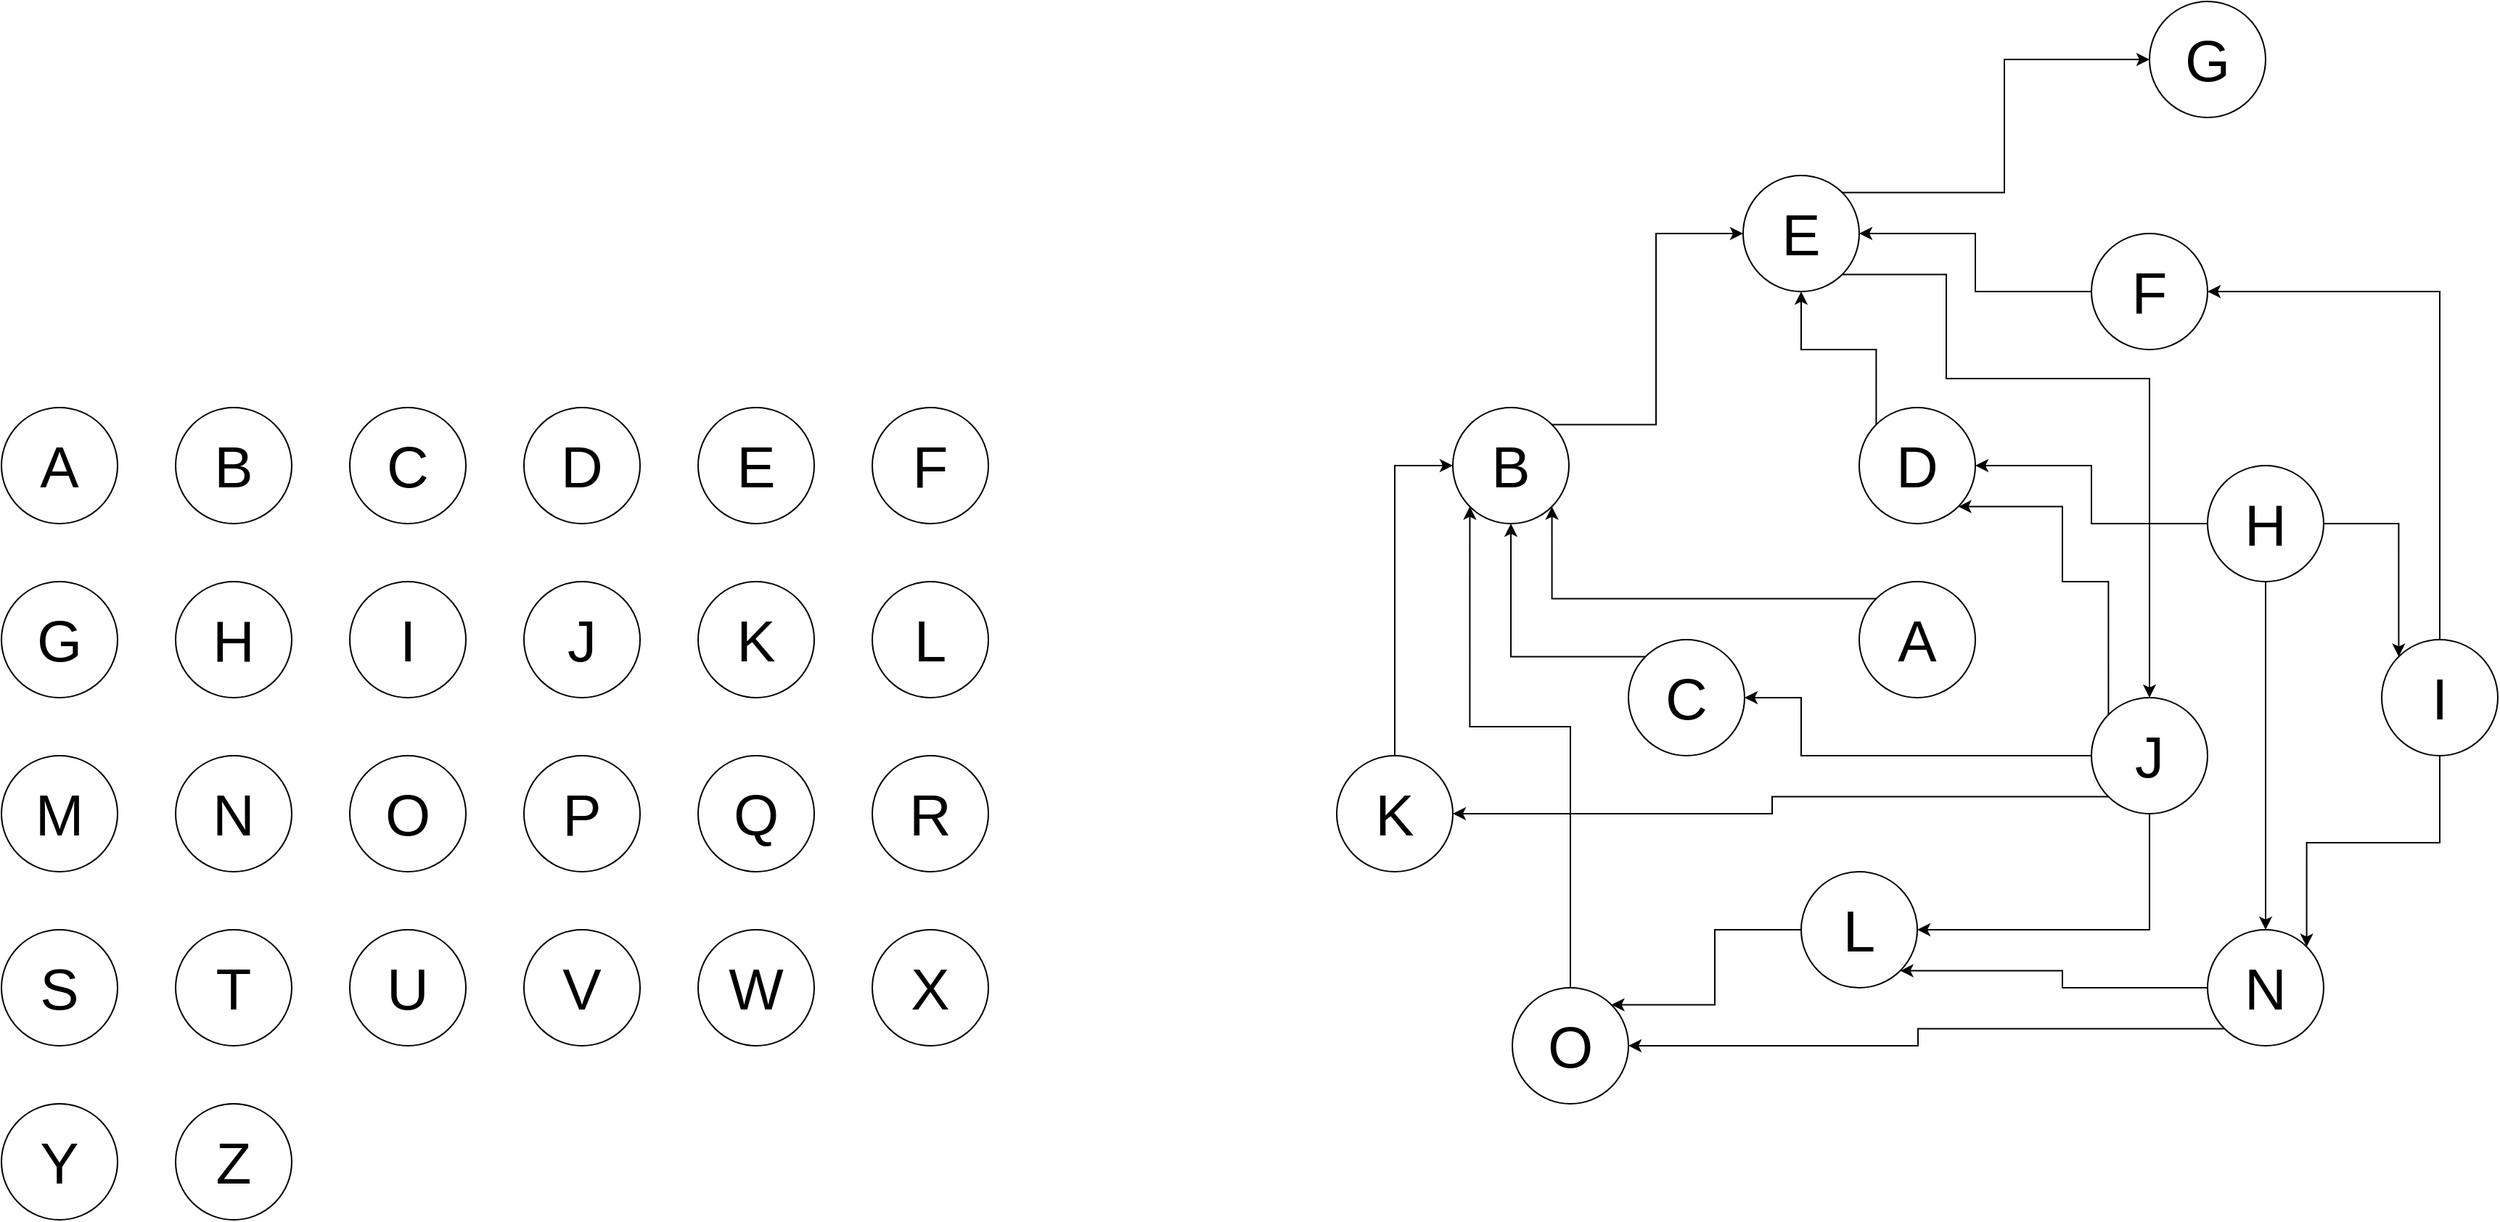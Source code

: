 <mxfile version="20.7.4" type="github">
  <diagram id="csO9OgjaxNzDDv-BIICV" name="Страница 1">
    <mxGraphModel dx="1363" dy="2095" grid="1" gridSize="10" guides="1" tooltips="1" connect="1" arrows="1" fold="1" page="1" pageScale="1" pageWidth="827" pageHeight="1169" math="0" shadow="0">
      <root>
        <mxCell id="0" />
        <mxCell id="1" parent="0" />
        <mxCell id="_6TrbKtkGLFvHV3Oh21O-1" value="&lt;font style=&quot;font-size: 40px;&quot;&gt;A&lt;/font&gt;" style="ellipse;whiteSpace=wrap;html=1;aspect=fixed;" vertex="1" parent="1">
          <mxGeometry x="120" y="80" width="80" height="80" as="geometry" />
        </mxCell>
        <mxCell id="_6TrbKtkGLFvHV3Oh21O-2" value="&lt;span style=&quot;font-size: 40px;&quot;&gt;B&lt;/span&gt;" style="ellipse;whiteSpace=wrap;html=1;aspect=fixed;" vertex="1" parent="1">
          <mxGeometry x="240" y="80" width="80" height="80" as="geometry" />
        </mxCell>
        <mxCell id="_6TrbKtkGLFvHV3Oh21O-3" value="&lt;font style=&quot;font-size: 40px;&quot;&gt;C&lt;/font&gt;" style="ellipse;whiteSpace=wrap;html=1;aspect=fixed;" vertex="1" parent="1">
          <mxGeometry x="360" y="80" width="80" height="80" as="geometry" />
        </mxCell>
        <mxCell id="_6TrbKtkGLFvHV3Oh21O-4" value="&lt;font style=&quot;font-size: 40px;&quot;&gt;D&lt;/font&gt;" style="ellipse;whiteSpace=wrap;html=1;aspect=fixed;" vertex="1" parent="1">
          <mxGeometry x="480" y="80" width="80" height="80" as="geometry" />
        </mxCell>
        <mxCell id="_6TrbKtkGLFvHV3Oh21O-5" value="&lt;font style=&quot;font-size: 40px;&quot;&gt;E&lt;/font&gt;" style="ellipse;whiteSpace=wrap;html=1;aspect=fixed;" vertex="1" parent="1">
          <mxGeometry x="600" y="80" width="80" height="80" as="geometry" />
        </mxCell>
        <mxCell id="_6TrbKtkGLFvHV3Oh21O-6" value="&lt;font style=&quot;font-size: 40px;&quot;&gt;F&lt;/font&gt;" style="ellipse;whiteSpace=wrap;html=1;aspect=fixed;" vertex="1" parent="1">
          <mxGeometry x="720" y="80" width="80" height="80" as="geometry" />
        </mxCell>
        <mxCell id="_6TrbKtkGLFvHV3Oh21O-7" value="&lt;font style=&quot;font-size: 40px;&quot;&gt;G&lt;/font&gt;" style="ellipse;whiteSpace=wrap;html=1;aspect=fixed;" vertex="1" parent="1">
          <mxGeometry x="120" y="200" width="80" height="80" as="geometry" />
        </mxCell>
        <mxCell id="_6TrbKtkGLFvHV3Oh21O-8" value="&lt;span style=&quot;font-size: 40px;&quot;&gt;H&lt;br&gt;&lt;/span&gt;" style="ellipse;whiteSpace=wrap;html=1;aspect=fixed;" vertex="1" parent="1">
          <mxGeometry x="240" y="200" width="80" height="80" as="geometry" />
        </mxCell>
        <mxCell id="_6TrbKtkGLFvHV3Oh21O-9" value="&lt;span style=&quot;font-size: 40px;&quot;&gt;I&lt;br&gt;&lt;/span&gt;" style="ellipse;whiteSpace=wrap;html=1;aspect=fixed;" vertex="1" parent="1">
          <mxGeometry x="360" y="200" width="80" height="80" as="geometry" />
        </mxCell>
        <mxCell id="_6TrbKtkGLFvHV3Oh21O-10" value="&lt;span style=&quot;font-size: 40px;&quot;&gt;J&lt;br&gt;&lt;/span&gt;" style="ellipse;whiteSpace=wrap;html=1;aspect=fixed;" vertex="1" parent="1">
          <mxGeometry x="480" y="200" width="80" height="80" as="geometry" />
        </mxCell>
        <mxCell id="_6TrbKtkGLFvHV3Oh21O-11" value="&lt;span style=&quot;font-size: 40px;&quot;&gt;K&lt;br&gt;&lt;/span&gt;" style="ellipse;whiteSpace=wrap;html=1;aspect=fixed;" vertex="1" parent="1">
          <mxGeometry x="600" y="200" width="80" height="80" as="geometry" />
        </mxCell>
        <mxCell id="_6TrbKtkGLFvHV3Oh21O-12" value="&lt;span style=&quot;font-size: 40px;&quot;&gt;L&lt;br&gt;&lt;/span&gt;" style="ellipse;whiteSpace=wrap;html=1;aspect=fixed;" vertex="1" parent="1">
          <mxGeometry x="720" y="200" width="80" height="80" as="geometry" />
        </mxCell>
        <mxCell id="_6TrbKtkGLFvHV3Oh21O-13" value="&lt;span style=&quot;font-size: 40px;&quot;&gt;M&lt;br&gt;&lt;/span&gt;" style="ellipse;whiteSpace=wrap;html=1;aspect=fixed;" vertex="1" parent="1">
          <mxGeometry x="120" y="320" width="80" height="80" as="geometry" />
        </mxCell>
        <mxCell id="_6TrbKtkGLFvHV3Oh21O-14" value="&lt;span style=&quot;font-size: 40px;&quot;&gt;N&lt;br&gt;&lt;/span&gt;" style="ellipse;whiteSpace=wrap;html=1;aspect=fixed;" vertex="1" parent="1">
          <mxGeometry x="240" y="320" width="80" height="80" as="geometry" />
        </mxCell>
        <mxCell id="_6TrbKtkGLFvHV3Oh21O-15" value="&lt;span style=&quot;font-size: 40px;&quot;&gt;O&lt;br&gt;&lt;/span&gt;" style="ellipse;whiteSpace=wrap;html=1;aspect=fixed;" vertex="1" parent="1">
          <mxGeometry x="360" y="320" width="80" height="80" as="geometry" />
        </mxCell>
        <mxCell id="_6TrbKtkGLFvHV3Oh21O-16" value="&lt;span style=&quot;font-size: 40px;&quot;&gt;P&lt;br&gt;&lt;/span&gt;" style="ellipse;whiteSpace=wrap;html=1;aspect=fixed;" vertex="1" parent="1">
          <mxGeometry x="480" y="320" width="80" height="80" as="geometry" />
        </mxCell>
        <mxCell id="_6TrbKtkGLFvHV3Oh21O-17" value="&lt;span style=&quot;font-size: 40px;&quot;&gt;Q&lt;br&gt;&lt;/span&gt;" style="ellipse;whiteSpace=wrap;html=1;aspect=fixed;" vertex="1" parent="1">
          <mxGeometry x="600" y="320" width="80" height="80" as="geometry" />
        </mxCell>
        <mxCell id="_6TrbKtkGLFvHV3Oh21O-18" value="&lt;span style=&quot;font-size: 40px;&quot;&gt;R&lt;br&gt;&lt;/span&gt;" style="ellipse;whiteSpace=wrap;html=1;aspect=fixed;" vertex="1" parent="1">
          <mxGeometry x="720" y="320" width="80" height="80" as="geometry" />
        </mxCell>
        <mxCell id="_6TrbKtkGLFvHV3Oh21O-19" value="&lt;span style=&quot;font-size: 40px;&quot;&gt;S&lt;br&gt;&lt;/span&gt;" style="ellipse;whiteSpace=wrap;html=1;aspect=fixed;" vertex="1" parent="1">
          <mxGeometry x="120" y="440" width="80" height="80" as="geometry" />
        </mxCell>
        <mxCell id="_6TrbKtkGLFvHV3Oh21O-20" value="&lt;span style=&quot;font-size: 40px;&quot;&gt;T&lt;br&gt;&lt;/span&gt;" style="ellipse;whiteSpace=wrap;html=1;aspect=fixed;" vertex="1" parent="1">
          <mxGeometry x="240" y="440" width="80" height="80" as="geometry" />
        </mxCell>
        <mxCell id="_6TrbKtkGLFvHV3Oh21O-21" value="&lt;span style=&quot;font-size: 40px;&quot;&gt;U&lt;br&gt;&lt;/span&gt;" style="ellipse;whiteSpace=wrap;html=1;aspect=fixed;" vertex="1" parent="1">
          <mxGeometry x="360" y="440" width="80" height="80" as="geometry" />
        </mxCell>
        <mxCell id="_6TrbKtkGLFvHV3Oh21O-22" value="&lt;span style=&quot;font-size: 40px;&quot;&gt;V&lt;br&gt;&lt;/span&gt;" style="ellipse;whiteSpace=wrap;html=1;aspect=fixed;" vertex="1" parent="1">
          <mxGeometry x="480" y="440" width="80" height="80" as="geometry" />
        </mxCell>
        <mxCell id="_6TrbKtkGLFvHV3Oh21O-23" value="&lt;span style=&quot;font-size: 40px;&quot;&gt;W&lt;br&gt;&lt;/span&gt;" style="ellipse;whiteSpace=wrap;html=1;aspect=fixed;" vertex="1" parent="1">
          <mxGeometry x="600" y="440" width="80" height="80" as="geometry" />
        </mxCell>
        <mxCell id="_6TrbKtkGLFvHV3Oh21O-24" value="&lt;span style=&quot;font-size: 40px;&quot;&gt;X&lt;br&gt;&lt;/span&gt;" style="ellipse;whiteSpace=wrap;html=1;aspect=fixed;" vertex="1" parent="1">
          <mxGeometry x="720" y="440" width="80" height="80" as="geometry" />
        </mxCell>
        <mxCell id="_6TrbKtkGLFvHV3Oh21O-25" value="&lt;span style=&quot;font-size: 40px;&quot;&gt;Y&lt;br&gt;&lt;/span&gt;" style="ellipse;whiteSpace=wrap;html=1;aspect=fixed;" vertex="1" parent="1">
          <mxGeometry x="120" y="560" width="80" height="80" as="geometry" />
        </mxCell>
        <mxCell id="_6TrbKtkGLFvHV3Oh21O-26" value="&lt;span style=&quot;font-size: 40px;&quot;&gt;Z&lt;br&gt;&lt;/span&gt;" style="ellipse;whiteSpace=wrap;html=1;aspect=fixed;" vertex="1" parent="1">
          <mxGeometry x="240" y="560" width="80" height="80" as="geometry" />
        </mxCell>
        <mxCell id="_6TrbKtkGLFvHV3Oh21O-62" style="edgeStyle=orthogonalEdgeStyle;rounded=0;orthogonalLoop=1;jettySize=auto;html=1;exitX=0;exitY=0;exitDx=0;exitDy=0;entryX=1;entryY=1;entryDx=0;entryDy=0;fontSize=40;" edge="1" parent="1" source="_6TrbKtkGLFvHV3Oh21O-27" target="_6TrbKtkGLFvHV3Oh21O-28">
          <mxGeometry relative="1" as="geometry" />
        </mxCell>
        <mxCell id="_6TrbKtkGLFvHV3Oh21O-27" value="&lt;font style=&quot;font-size: 40px;&quot;&gt;A&lt;/font&gt;" style="ellipse;whiteSpace=wrap;html=1;aspect=fixed;" vertex="1" parent="1">
          <mxGeometry x="1400" y="200" width="80" height="80" as="geometry" />
        </mxCell>
        <mxCell id="_6TrbKtkGLFvHV3Oh21O-64" style="edgeStyle=orthogonalEdgeStyle;rounded=0;orthogonalLoop=1;jettySize=auto;html=1;exitX=1;exitY=0;exitDx=0;exitDy=0;entryX=0;entryY=0.5;entryDx=0;entryDy=0;fontSize=40;" edge="1" parent="1" source="_6TrbKtkGLFvHV3Oh21O-28" target="_6TrbKtkGLFvHV3Oh21O-31">
          <mxGeometry relative="1" as="geometry" />
        </mxCell>
        <mxCell id="_6TrbKtkGLFvHV3Oh21O-28" value="&lt;span style=&quot;font-size: 40px;&quot;&gt;B&lt;/span&gt;" style="ellipse;whiteSpace=wrap;html=1;aspect=fixed;" vertex="1" parent="1">
          <mxGeometry x="1120" y="80" width="80" height="80" as="geometry" />
        </mxCell>
        <mxCell id="_6TrbKtkGLFvHV3Oh21O-61" style="edgeStyle=orthogonalEdgeStyle;rounded=0;orthogonalLoop=1;jettySize=auto;html=1;exitX=0;exitY=0;exitDx=0;exitDy=0;entryX=0.5;entryY=1;entryDx=0;entryDy=0;fontSize=40;" edge="1" parent="1" source="_6TrbKtkGLFvHV3Oh21O-29" target="_6TrbKtkGLFvHV3Oh21O-28">
          <mxGeometry relative="1" as="geometry" />
        </mxCell>
        <mxCell id="_6TrbKtkGLFvHV3Oh21O-29" value="&lt;font style=&quot;font-size: 40px;&quot;&gt;C&lt;/font&gt;" style="ellipse;whiteSpace=wrap;html=1;aspect=fixed;" vertex="1" parent="1">
          <mxGeometry x="1241" y="240" width="80" height="80" as="geometry" />
        </mxCell>
        <mxCell id="_6TrbKtkGLFvHV3Oh21O-63" style="edgeStyle=orthogonalEdgeStyle;rounded=0;orthogonalLoop=1;jettySize=auto;html=1;exitX=0;exitY=0;exitDx=0;exitDy=0;entryX=0.5;entryY=1;entryDx=0;entryDy=0;fontSize=40;" edge="1" parent="1" source="_6TrbKtkGLFvHV3Oh21O-30" target="_6TrbKtkGLFvHV3Oh21O-31">
          <mxGeometry relative="1" as="geometry" />
        </mxCell>
        <mxCell id="_6TrbKtkGLFvHV3Oh21O-30" value="&lt;font style=&quot;font-size: 40px;&quot;&gt;D&lt;/font&gt;" style="ellipse;whiteSpace=wrap;html=1;aspect=fixed;" vertex="1" parent="1">
          <mxGeometry x="1400" y="80" width="80" height="80" as="geometry" />
        </mxCell>
        <mxCell id="_6TrbKtkGLFvHV3Oh21O-42" style="edgeStyle=orthogonalEdgeStyle;rounded=0;orthogonalLoop=1;jettySize=auto;html=1;exitX=1;exitY=0;exitDx=0;exitDy=0;entryX=0;entryY=0.5;entryDx=0;entryDy=0;fontSize=40;" edge="1" parent="1" source="_6TrbKtkGLFvHV3Oh21O-31" target="_6TrbKtkGLFvHV3Oh21O-33">
          <mxGeometry relative="1" as="geometry" />
        </mxCell>
        <mxCell id="_6TrbKtkGLFvHV3Oh21O-46" style="edgeStyle=orthogonalEdgeStyle;rounded=0;orthogonalLoop=1;jettySize=auto;html=1;exitX=1;exitY=1;exitDx=0;exitDy=0;entryX=0.5;entryY=0;entryDx=0;entryDy=0;fontSize=40;" edge="1" parent="1" source="_6TrbKtkGLFvHV3Oh21O-31" target="_6TrbKtkGLFvHV3Oh21O-36">
          <mxGeometry relative="1" as="geometry">
            <Array as="points">
              <mxPoint x="1460" y="-12" />
              <mxPoint x="1460" y="60" />
              <mxPoint x="1600" y="60" />
            </Array>
          </mxGeometry>
        </mxCell>
        <mxCell id="_6TrbKtkGLFvHV3Oh21O-31" value="&lt;font style=&quot;font-size: 40px;&quot;&gt;E&lt;/font&gt;" style="ellipse;whiteSpace=wrap;html=1;aspect=fixed;" vertex="1" parent="1">
          <mxGeometry x="1320" y="-80" width="80" height="80" as="geometry" />
        </mxCell>
        <mxCell id="_6TrbKtkGLFvHV3Oh21O-43" style="edgeStyle=orthogonalEdgeStyle;rounded=0;orthogonalLoop=1;jettySize=auto;html=1;exitX=0;exitY=0.5;exitDx=0;exitDy=0;entryX=1;entryY=0.5;entryDx=0;entryDy=0;fontSize=40;" edge="1" parent="1" source="_6TrbKtkGLFvHV3Oh21O-32" target="_6TrbKtkGLFvHV3Oh21O-31">
          <mxGeometry relative="1" as="geometry" />
        </mxCell>
        <mxCell id="_6TrbKtkGLFvHV3Oh21O-32" value="&lt;font style=&quot;font-size: 40px;&quot;&gt;F&lt;/font&gt;" style="ellipse;whiteSpace=wrap;html=1;aspect=fixed;" vertex="1" parent="1">
          <mxGeometry x="1560" y="-40" width="80" height="80" as="geometry" />
        </mxCell>
        <mxCell id="_6TrbKtkGLFvHV3Oh21O-33" value="&lt;font style=&quot;font-size: 40px;&quot;&gt;G&lt;/font&gt;" style="ellipse;whiteSpace=wrap;html=1;aspect=fixed;" vertex="1" parent="1">
          <mxGeometry x="1600" y="-200" width="80" height="80" as="geometry" />
        </mxCell>
        <mxCell id="_6TrbKtkGLFvHV3Oh21O-47" style="edgeStyle=orthogonalEdgeStyle;rounded=0;orthogonalLoop=1;jettySize=auto;html=1;exitX=1;exitY=0.5;exitDx=0;exitDy=0;entryX=0;entryY=0;entryDx=0;entryDy=0;fontSize=40;" edge="1" parent="1" source="_6TrbKtkGLFvHV3Oh21O-34" target="_6TrbKtkGLFvHV3Oh21O-35">
          <mxGeometry relative="1" as="geometry" />
        </mxCell>
        <mxCell id="_6TrbKtkGLFvHV3Oh21O-49" style="edgeStyle=orthogonalEdgeStyle;rounded=0;orthogonalLoop=1;jettySize=auto;html=1;exitX=0.5;exitY=1;exitDx=0;exitDy=0;entryX=0.5;entryY=0;entryDx=0;entryDy=0;fontSize=40;" edge="1" parent="1" source="_6TrbKtkGLFvHV3Oh21O-34" target="_6TrbKtkGLFvHV3Oh21O-39">
          <mxGeometry relative="1" as="geometry" />
        </mxCell>
        <mxCell id="_6TrbKtkGLFvHV3Oh21O-57" style="edgeStyle=orthogonalEdgeStyle;rounded=0;orthogonalLoop=1;jettySize=auto;html=1;exitX=0;exitY=0.5;exitDx=0;exitDy=0;entryX=1;entryY=0.5;entryDx=0;entryDy=0;fontSize=40;" edge="1" parent="1" source="_6TrbKtkGLFvHV3Oh21O-34" target="_6TrbKtkGLFvHV3Oh21O-30">
          <mxGeometry relative="1" as="geometry" />
        </mxCell>
        <mxCell id="_6TrbKtkGLFvHV3Oh21O-34" value="&lt;span style=&quot;font-size: 40px;&quot;&gt;H&lt;br&gt;&lt;/span&gt;" style="ellipse;whiteSpace=wrap;html=1;aspect=fixed;" vertex="1" parent="1">
          <mxGeometry x="1640" y="120" width="80" height="80" as="geometry" />
        </mxCell>
        <mxCell id="_6TrbKtkGLFvHV3Oh21O-44" style="edgeStyle=orthogonalEdgeStyle;rounded=0;orthogonalLoop=1;jettySize=auto;html=1;exitX=0.5;exitY=0;exitDx=0;exitDy=0;entryX=1;entryY=0.5;entryDx=0;entryDy=0;fontSize=40;" edge="1" parent="1" source="_6TrbKtkGLFvHV3Oh21O-35" target="_6TrbKtkGLFvHV3Oh21O-32">
          <mxGeometry relative="1" as="geometry" />
        </mxCell>
        <mxCell id="_6TrbKtkGLFvHV3Oh21O-48" style="edgeStyle=orthogonalEdgeStyle;rounded=0;orthogonalLoop=1;jettySize=auto;html=1;exitX=0.5;exitY=1;exitDx=0;exitDy=0;entryX=1;entryY=0;entryDx=0;entryDy=0;fontSize=40;" edge="1" parent="1" source="_6TrbKtkGLFvHV3Oh21O-35" target="_6TrbKtkGLFvHV3Oh21O-39">
          <mxGeometry relative="1" as="geometry" />
        </mxCell>
        <mxCell id="_6TrbKtkGLFvHV3Oh21O-35" value="&lt;span style=&quot;font-size: 40px;&quot;&gt;I&lt;br&gt;&lt;/span&gt;" style="ellipse;whiteSpace=wrap;html=1;aspect=fixed;" vertex="1" parent="1">
          <mxGeometry x="1760" y="240" width="80" height="80" as="geometry" />
        </mxCell>
        <mxCell id="_6TrbKtkGLFvHV3Oh21O-56" style="edgeStyle=orthogonalEdgeStyle;rounded=0;orthogonalLoop=1;jettySize=auto;html=1;exitX=0.5;exitY=1;exitDx=0;exitDy=0;entryX=1;entryY=0.5;entryDx=0;entryDy=0;fontSize=40;" edge="1" parent="1" source="_6TrbKtkGLFvHV3Oh21O-36" target="_6TrbKtkGLFvHV3Oh21O-38">
          <mxGeometry relative="1" as="geometry" />
        </mxCell>
        <mxCell id="_6TrbKtkGLFvHV3Oh21O-58" style="edgeStyle=orthogonalEdgeStyle;rounded=0;orthogonalLoop=1;jettySize=auto;html=1;exitX=0;exitY=0;exitDx=0;exitDy=0;entryX=1;entryY=1;entryDx=0;entryDy=0;fontSize=40;" edge="1" parent="1" source="_6TrbKtkGLFvHV3Oh21O-36" target="_6TrbKtkGLFvHV3Oh21O-30">
          <mxGeometry relative="1" as="geometry">
            <Array as="points">
              <mxPoint x="1572" y="200" />
              <mxPoint x="1540" y="200" />
              <mxPoint x="1540" y="148" />
            </Array>
          </mxGeometry>
        </mxCell>
        <mxCell id="_6TrbKtkGLFvHV3Oh21O-59" style="edgeStyle=orthogonalEdgeStyle;rounded=0;orthogonalLoop=1;jettySize=auto;html=1;exitX=0;exitY=1;exitDx=0;exitDy=0;entryX=1;entryY=0.5;entryDx=0;entryDy=0;fontSize=40;" edge="1" parent="1" source="_6TrbKtkGLFvHV3Oh21O-36" target="_6TrbKtkGLFvHV3Oh21O-37">
          <mxGeometry relative="1" as="geometry" />
        </mxCell>
        <mxCell id="_6TrbKtkGLFvHV3Oh21O-60" style="edgeStyle=orthogonalEdgeStyle;rounded=0;orthogonalLoop=1;jettySize=auto;html=1;exitX=0;exitY=0.5;exitDx=0;exitDy=0;entryX=1;entryY=0.5;entryDx=0;entryDy=0;fontSize=40;" edge="1" parent="1" source="_6TrbKtkGLFvHV3Oh21O-36" target="_6TrbKtkGLFvHV3Oh21O-29">
          <mxGeometry relative="1" as="geometry">
            <Array as="points">
              <mxPoint x="1360" y="320" />
              <mxPoint x="1360" y="280" />
            </Array>
          </mxGeometry>
        </mxCell>
        <mxCell id="_6TrbKtkGLFvHV3Oh21O-36" value="&lt;span style=&quot;font-size: 40px;&quot;&gt;J&lt;br&gt;&lt;/span&gt;" style="ellipse;whiteSpace=wrap;html=1;aspect=fixed;" vertex="1" parent="1">
          <mxGeometry x="1560" y="280" width="80" height="80" as="geometry" />
        </mxCell>
        <mxCell id="_6TrbKtkGLFvHV3Oh21O-55" style="edgeStyle=orthogonalEdgeStyle;rounded=0;orthogonalLoop=1;jettySize=auto;html=1;exitX=0.5;exitY=0;exitDx=0;exitDy=0;entryX=0;entryY=0.5;entryDx=0;entryDy=0;fontSize=40;" edge="1" parent="1" source="_6TrbKtkGLFvHV3Oh21O-37" target="_6TrbKtkGLFvHV3Oh21O-28">
          <mxGeometry relative="1" as="geometry" />
        </mxCell>
        <mxCell id="_6TrbKtkGLFvHV3Oh21O-37" value="&lt;span style=&quot;font-size: 40px;&quot;&gt;K&lt;br&gt;&lt;/span&gt;" style="ellipse;whiteSpace=wrap;html=1;aspect=fixed;" vertex="1" parent="1">
          <mxGeometry x="1040" y="320" width="80" height="80" as="geometry" />
        </mxCell>
        <mxCell id="_6TrbKtkGLFvHV3Oh21O-53" style="edgeStyle=orthogonalEdgeStyle;rounded=0;orthogonalLoop=1;jettySize=auto;html=1;exitX=0;exitY=0.5;exitDx=0;exitDy=0;entryX=1;entryY=0;entryDx=0;entryDy=0;fontSize=40;" edge="1" parent="1" source="_6TrbKtkGLFvHV3Oh21O-38" target="_6TrbKtkGLFvHV3Oh21O-40">
          <mxGeometry relative="1" as="geometry" />
        </mxCell>
        <mxCell id="_6TrbKtkGLFvHV3Oh21O-38" value="&lt;span style=&quot;font-size: 40px;&quot;&gt;L&lt;br&gt;&lt;/span&gt;" style="ellipse;whiteSpace=wrap;html=1;aspect=fixed;" vertex="1" parent="1">
          <mxGeometry x="1360" y="400" width="80" height="80" as="geometry" />
        </mxCell>
        <mxCell id="_6TrbKtkGLFvHV3Oh21O-51" style="edgeStyle=orthogonalEdgeStyle;rounded=0;orthogonalLoop=1;jettySize=auto;html=1;exitX=0;exitY=0.5;exitDx=0;exitDy=0;entryX=1;entryY=1;entryDx=0;entryDy=0;fontSize=40;" edge="1" parent="1" source="_6TrbKtkGLFvHV3Oh21O-39" target="_6TrbKtkGLFvHV3Oh21O-38">
          <mxGeometry relative="1" as="geometry" />
        </mxCell>
        <mxCell id="_6TrbKtkGLFvHV3Oh21O-52" style="edgeStyle=orthogonalEdgeStyle;rounded=0;orthogonalLoop=1;jettySize=auto;html=1;exitX=0;exitY=1;exitDx=0;exitDy=0;entryX=1;entryY=0.5;entryDx=0;entryDy=0;fontSize=40;" edge="1" parent="1" source="_6TrbKtkGLFvHV3Oh21O-39" target="_6TrbKtkGLFvHV3Oh21O-40">
          <mxGeometry relative="1" as="geometry" />
        </mxCell>
        <mxCell id="_6TrbKtkGLFvHV3Oh21O-39" value="&lt;span style=&quot;font-size: 40px;&quot;&gt;N&lt;br&gt;&lt;/span&gt;" style="ellipse;whiteSpace=wrap;html=1;aspect=fixed;" vertex="1" parent="1">
          <mxGeometry x="1640" y="440" width="80" height="80" as="geometry" />
        </mxCell>
        <mxCell id="_6TrbKtkGLFvHV3Oh21O-54" style="edgeStyle=orthogonalEdgeStyle;rounded=0;orthogonalLoop=1;jettySize=auto;html=1;exitX=0.5;exitY=0;exitDx=0;exitDy=0;entryX=0;entryY=1;entryDx=0;entryDy=0;fontSize=40;" edge="1" parent="1" source="_6TrbKtkGLFvHV3Oh21O-40" target="_6TrbKtkGLFvHV3Oh21O-28">
          <mxGeometry relative="1" as="geometry">
            <Array as="points">
              <mxPoint x="1201" y="300" />
              <mxPoint x="1132" y="300" />
            </Array>
          </mxGeometry>
        </mxCell>
        <mxCell id="_6TrbKtkGLFvHV3Oh21O-40" value="&lt;span style=&quot;font-size: 40px;&quot;&gt;O&lt;br&gt;&lt;/span&gt;" style="ellipse;whiteSpace=wrap;html=1;aspect=fixed;" vertex="1" parent="1">
          <mxGeometry x="1161" y="480" width="80" height="80" as="geometry" />
        </mxCell>
      </root>
    </mxGraphModel>
  </diagram>
</mxfile>

